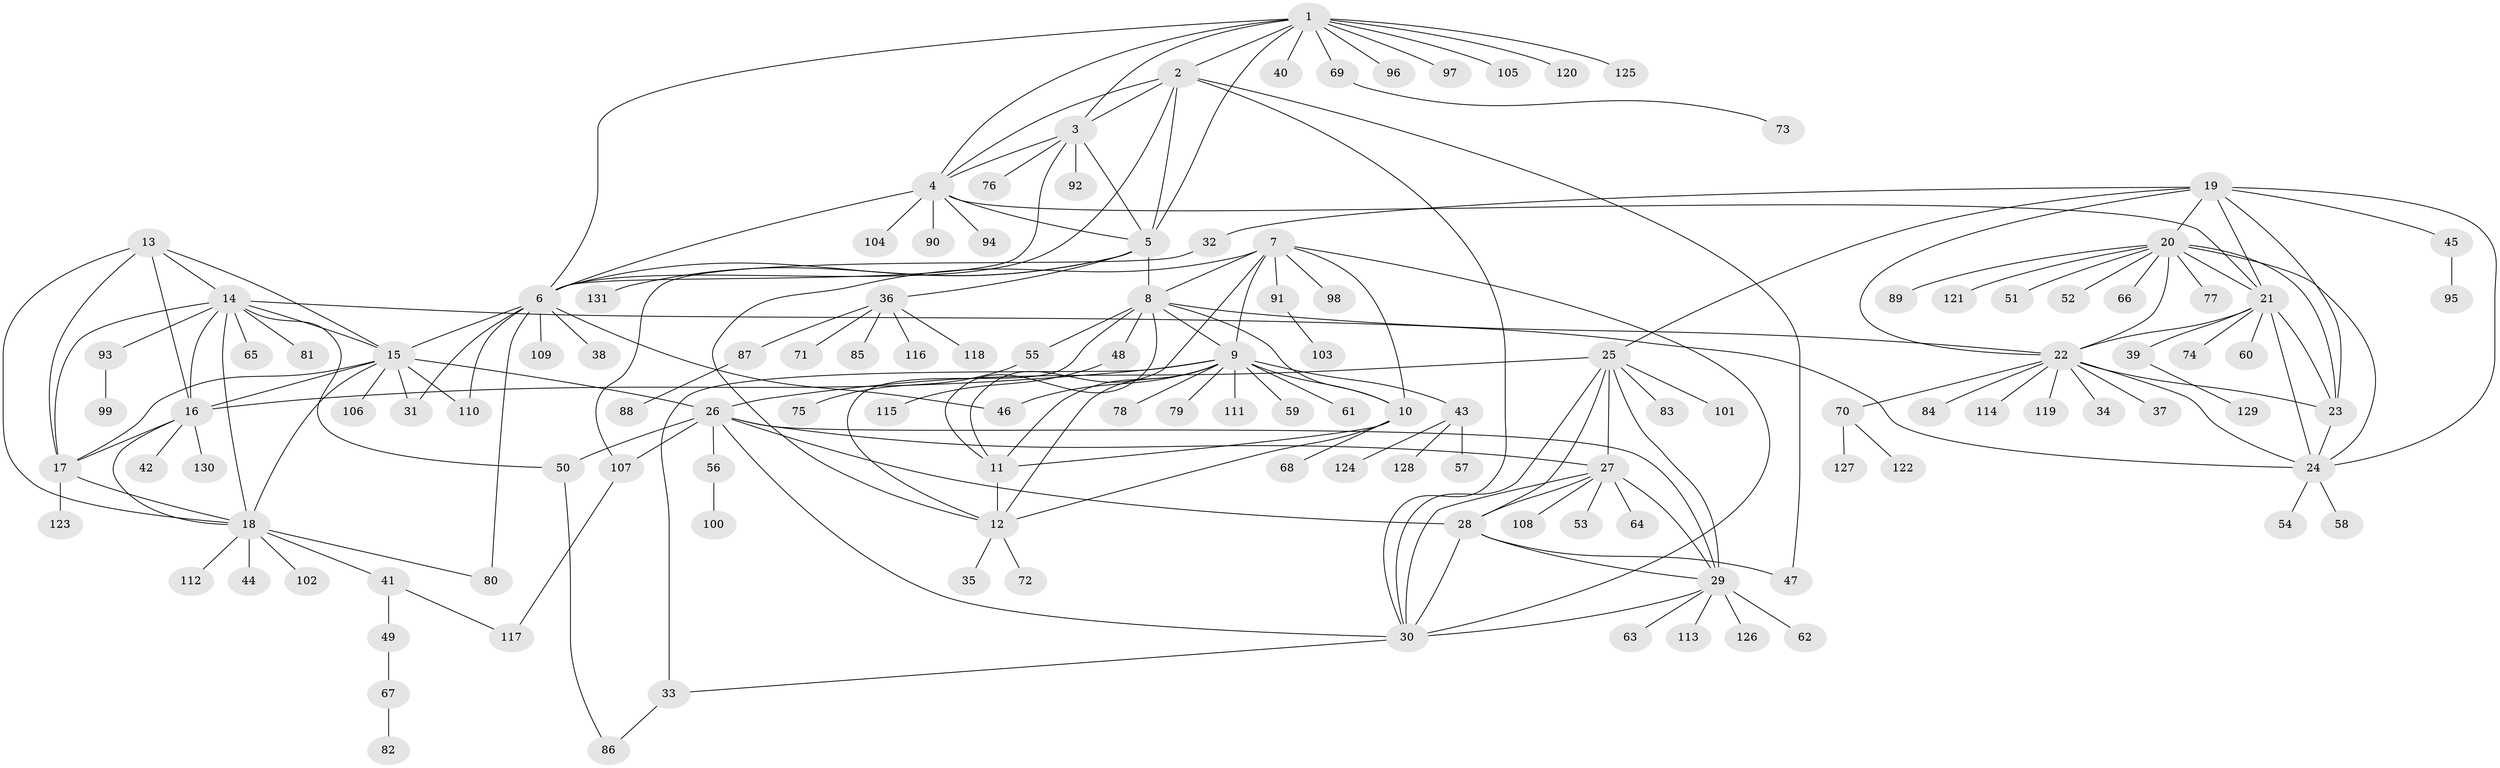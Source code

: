 // coarse degree distribution, {14: 0.00980392156862745, 8: 0.029411764705882353, 4: 0.029411764705882353, 9: 0.049019607843137254, 6: 0.0196078431372549, 11: 0.0196078431372549, 5: 0.029411764705882353, 10: 0.00980392156862745, 7: 0.0196078431372549, 2: 0.11764705882352941, 3: 0.0392156862745098, 1: 0.6274509803921569}
// Generated by graph-tools (version 1.1) at 2025/52/02/27/25 19:52:22]
// undirected, 131 vertices, 196 edges
graph export_dot {
graph [start="1"]
  node [color=gray90,style=filled];
  1;
  2;
  3;
  4;
  5;
  6;
  7;
  8;
  9;
  10;
  11;
  12;
  13;
  14;
  15;
  16;
  17;
  18;
  19;
  20;
  21;
  22;
  23;
  24;
  25;
  26;
  27;
  28;
  29;
  30;
  31;
  32;
  33;
  34;
  35;
  36;
  37;
  38;
  39;
  40;
  41;
  42;
  43;
  44;
  45;
  46;
  47;
  48;
  49;
  50;
  51;
  52;
  53;
  54;
  55;
  56;
  57;
  58;
  59;
  60;
  61;
  62;
  63;
  64;
  65;
  66;
  67;
  68;
  69;
  70;
  71;
  72;
  73;
  74;
  75;
  76;
  77;
  78;
  79;
  80;
  81;
  82;
  83;
  84;
  85;
  86;
  87;
  88;
  89;
  90;
  91;
  92;
  93;
  94;
  95;
  96;
  97;
  98;
  99;
  100;
  101;
  102;
  103;
  104;
  105;
  106;
  107;
  108;
  109;
  110;
  111;
  112;
  113;
  114;
  115;
  116;
  117;
  118;
  119;
  120;
  121;
  122;
  123;
  124;
  125;
  126;
  127;
  128;
  129;
  130;
  131;
  1 -- 2;
  1 -- 3;
  1 -- 4;
  1 -- 5;
  1 -- 6;
  1 -- 40;
  1 -- 69;
  1 -- 96;
  1 -- 97;
  1 -- 105;
  1 -- 120;
  1 -- 125;
  2 -- 3;
  2 -- 4;
  2 -- 5;
  2 -- 6;
  2 -- 30;
  2 -- 47;
  3 -- 4;
  3 -- 5;
  3 -- 6;
  3 -- 76;
  3 -- 92;
  4 -- 5;
  4 -- 6;
  4 -- 21;
  4 -- 90;
  4 -- 94;
  4 -- 104;
  5 -- 6;
  5 -- 8;
  5 -- 36;
  5 -- 131;
  6 -- 15;
  6 -- 31;
  6 -- 38;
  6 -- 46;
  6 -- 80;
  6 -- 109;
  6 -- 110;
  7 -- 8;
  7 -- 9;
  7 -- 10;
  7 -- 11;
  7 -- 12;
  7 -- 30;
  7 -- 91;
  7 -- 98;
  8 -- 9;
  8 -- 10;
  8 -- 11;
  8 -- 12;
  8 -- 22;
  8 -- 48;
  8 -- 55;
  9 -- 10;
  9 -- 11;
  9 -- 12;
  9 -- 16;
  9 -- 33;
  9 -- 43;
  9 -- 46;
  9 -- 59;
  9 -- 61;
  9 -- 78;
  9 -- 79;
  9 -- 111;
  10 -- 11;
  10 -- 12;
  10 -- 68;
  11 -- 12;
  12 -- 35;
  12 -- 72;
  13 -- 14;
  13 -- 15;
  13 -- 16;
  13 -- 17;
  13 -- 18;
  14 -- 15;
  14 -- 16;
  14 -- 17;
  14 -- 18;
  14 -- 24;
  14 -- 50;
  14 -- 65;
  14 -- 81;
  14 -- 93;
  15 -- 16;
  15 -- 17;
  15 -- 18;
  15 -- 26;
  15 -- 31;
  15 -- 106;
  15 -- 110;
  16 -- 17;
  16 -- 18;
  16 -- 42;
  16 -- 130;
  17 -- 18;
  17 -- 123;
  18 -- 41;
  18 -- 44;
  18 -- 80;
  18 -- 102;
  18 -- 112;
  19 -- 20;
  19 -- 21;
  19 -- 22;
  19 -- 23;
  19 -- 24;
  19 -- 25;
  19 -- 32;
  19 -- 45;
  20 -- 21;
  20 -- 22;
  20 -- 23;
  20 -- 24;
  20 -- 51;
  20 -- 52;
  20 -- 66;
  20 -- 77;
  20 -- 89;
  20 -- 121;
  21 -- 22;
  21 -- 23;
  21 -- 24;
  21 -- 39;
  21 -- 60;
  21 -- 74;
  22 -- 23;
  22 -- 24;
  22 -- 34;
  22 -- 37;
  22 -- 70;
  22 -- 84;
  22 -- 114;
  22 -- 119;
  23 -- 24;
  24 -- 54;
  24 -- 58;
  25 -- 26;
  25 -- 27;
  25 -- 28;
  25 -- 29;
  25 -- 30;
  25 -- 83;
  25 -- 101;
  26 -- 27;
  26 -- 28;
  26 -- 29;
  26 -- 30;
  26 -- 50;
  26 -- 56;
  26 -- 107;
  27 -- 28;
  27 -- 29;
  27 -- 30;
  27 -- 53;
  27 -- 64;
  27 -- 108;
  28 -- 29;
  28 -- 30;
  28 -- 47;
  29 -- 30;
  29 -- 62;
  29 -- 63;
  29 -- 113;
  29 -- 126;
  30 -- 33;
  32 -- 107;
  33 -- 86;
  36 -- 71;
  36 -- 85;
  36 -- 87;
  36 -- 116;
  36 -- 118;
  39 -- 129;
  41 -- 49;
  41 -- 117;
  43 -- 57;
  43 -- 124;
  43 -- 128;
  45 -- 95;
  48 -- 115;
  49 -- 67;
  50 -- 86;
  55 -- 75;
  56 -- 100;
  67 -- 82;
  69 -- 73;
  70 -- 122;
  70 -- 127;
  87 -- 88;
  91 -- 103;
  93 -- 99;
  107 -- 117;
}
